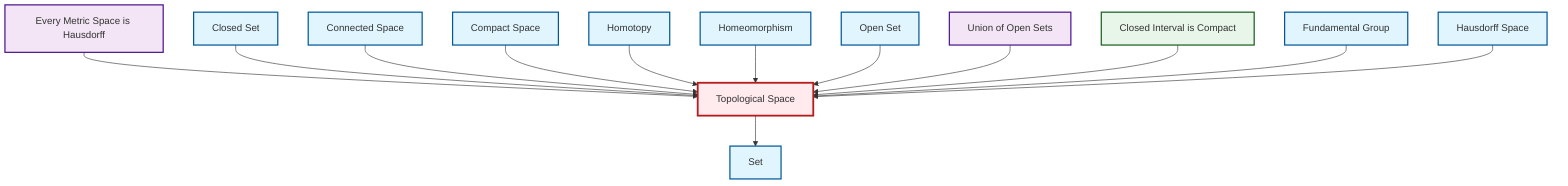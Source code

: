 graph TD
    classDef definition fill:#e1f5fe,stroke:#01579b,stroke-width:2px
    classDef theorem fill:#f3e5f5,stroke:#4a148c,stroke-width:2px
    classDef axiom fill:#fff3e0,stroke:#e65100,stroke-width:2px
    classDef example fill:#e8f5e9,stroke:#1b5e20,stroke-width:2px
    classDef current fill:#ffebee,stroke:#b71c1c,stroke-width:3px
    ex-closed-interval-compact["Closed Interval is Compact"]:::example
    def-closed-set["Closed Set"]:::definition
    def-compact["Compact Space"]:::definition
    def-homeomorphism["Homeomorphism"]:::definition
    def-connected["Connected Space"]:::definition
    def-open-set["Open Set"]:::definition
    def-homotopy["Homotopy"]:::definition
    def-fundamental-group["Fundamental Group"]:::definition
    thm-metric-hausdorff["Every Metric Space is Hausdorff"]:::theorem
    def-hausdorff["Hausdorff Space"]:::definition
    def-topological-space["Topological Space"]:::definition
    def-set["Set"]:::definition
    thm-union-open-sets["Union of Open Sets"]:::theorem
    def-topological-space --> def-set
    thm-metric-hausdorff --> def-topological-space
    def-closed-set --> def-topological-space
    def-connected --> def-topological-space
    def-compact --> def-topological-space
    def-homotopy --> def-topological-space
    def-homeomorphism --> def-topological-space
    def-open-set --> def-topological-space
    thm-union-open-sets --> def-topological-space
    ex-closed-interval-compact --> def-topological-space
    def-fundamental-group --> def-topological-space
    def-hausdorff --> def-topological-space
    class def-topological-space current